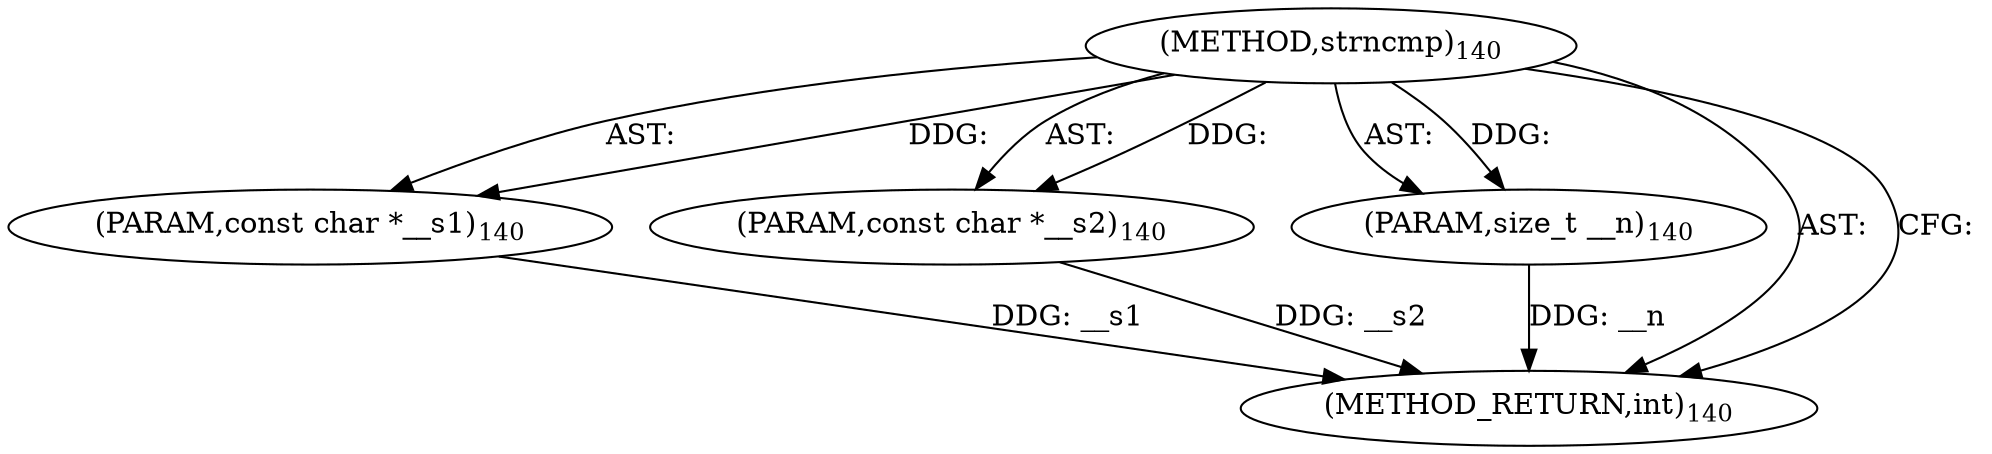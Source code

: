 digraph "strncmp" {  
"98805" [label = <(METHOD,strncmp)<SUB>140</SUB>> ]
"98806" [label = <(PARAM,const char *__s1)<SUB>140</SUB>> ]
"98807" [label = <(PARAM,const char *__s2)<SUB>140</SUB>> ]
"98808" [label = <(PARAM,size_t __n)<SUB>140</SUB>> ]
"98809" [label = <(METHOD_RETURN,int)<SUB>140</SUB>> ]
  "98805" -> "98806"  [ label = "AST: "] 
  "98805" -> "98807"  [ label = "AST: "] 
  "98805" -> "98808"  [ label = "AST: "] 
  "98805" -> "98809"  [ label = "AST: "] 
  "98805" -> "98809"  [ label = "CFG: "] 
  "98806" -> "98809"  [ label = "DDG: __s1"] 
  "98807" -> "98809"  [ label = "DDG: __s2"] 
  "98808" -> "98809"  [ label = "DDG: __n"] 
  "98805" -> "98806"  [ label = "DDG: "] 
  "98805" -> "98807"  [ label = "DDG: "] 
  "98805" -> "98808"  [ label = "DDG: "] 
}
